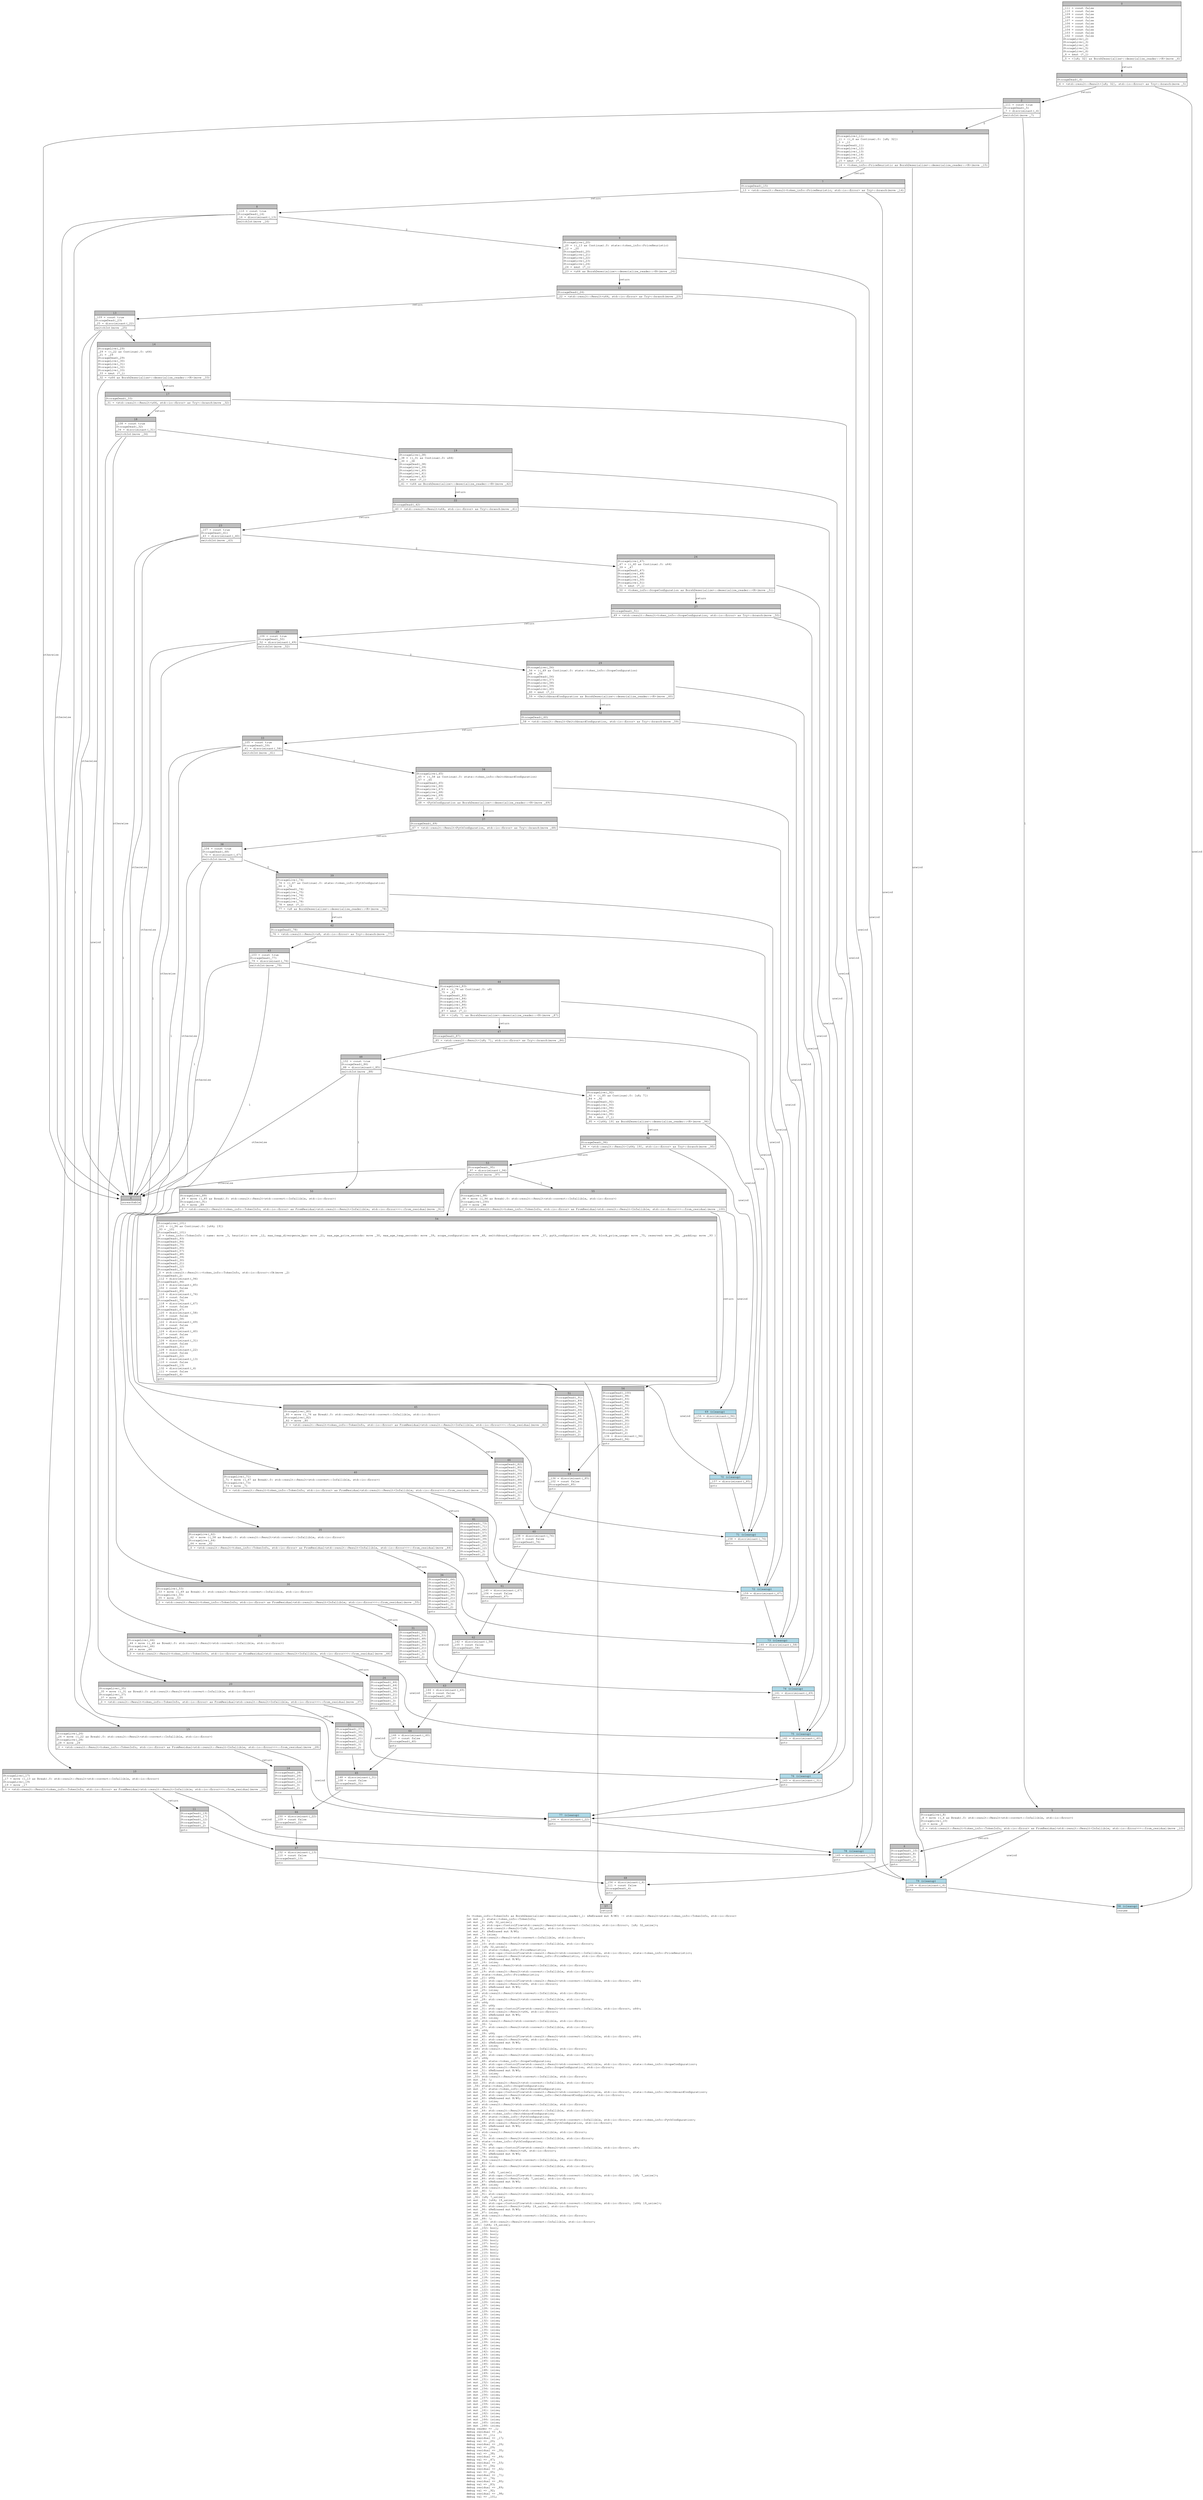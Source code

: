 digraph Mir_0_10201 {
    graph [fontname="Courier, monospace"];
    node [fontname="Courier, monospace"];
    edge [fontname="Courier, monospace"];
    label=<fn &lt;token_info::TokenInfo as BorshDeserialize&gt;::deserialize_reader(_1: &amp;ReErased mut R/#0) -&gt; std::result::Result&lt;state::token_info::TokenInfo, std::io::Error&gt;<br align="left"/>let mut _2: state::token_info::TokenInfo;<br align="left"/>let mut _3: [u8; 32_usize];<br align="left"/>let mut _4: std::ops::ControlFlow&lt;std::result::Result&lt;std::convert::Infallible, std::io::Error&gt;, [u8; 32_usize]&gt;;<br align="left"/>let mut _5: std::result::Result&lt;[u8; 32_usize], std::io::Error&gt;;<br align="left"/>let mut _6: &amp;ReErased mut R/#0;<br align="left"/>let mut _7: isize;<br align="left"/>let _8: std::result::Result&lt;std::convert::Infallible, std::io::Error&gt;;<br align="left"/>let mut _9: !;<br align="left"/>let mut _10: std::result::Result&lt;std::convert::Infallible, std::io::Error&gt;;<br align="left"/>let _11: [u8; 32_usize];<br align="left"/>let mut _12: state::token_info::PriceHeuristic;<br align="left"/>let mut _13: std::ops::ControlFlow&lt;std::result::Result&lt;std::convert::Infallible, std::io::Error&gt;, state::token_info::PriceHeuristic&gt;;<br align="left"/>let mut _14: std::result::Result&lt;state::token_info::PriceHeuristic, std::io::Error&gt;;<br align="left"/>let mut _15: &amp;ReErased mut R/#0;<br align="left"/>let mut _16: isize;<br align="left"/>let _17: std::result::Result&lt;std::convert::Infallible, std::io::Error&gt;;<br align="left"/>let mut _18: !;<br align="left"/>let mut _19: std::result::Result&lt;std::convert::Infallible, std::io::Error&gt;;<br align="left"/>let _20: state::token_info::PriceHeuristic;<br align="left"/>let mut _21: u64;<br align="left"/>let mut _22: std::ops::ControlFlow&lt;std::result::Result&lt;std::convert::Infallible, std::io::Error&gt;, u64&gt;;<br align="left"/>let mut _23: std::result::Result&lt;u64, std::io::Error&gt;;<br align="left"/>let mut _24: &amp;ReErased mut R/#0;<br align="left"/>let mut _25: isize;<br align="left"/>let _26: std::result::Result&lt;std::convert::Infallible, std::io::Error&gt;;<br align="left"/>let mut _27: !;<br align="left"/>let mut _28: std::result::Result&lt;std::convert::Infallible, std::io::Error&gt;;<br align="left"/>let _29: u64;<br align="left"/>let mut _30: u64;<br align="left"/>let mut _31: std::ops::ControlFlow&lt;std::result::Result&lt;std::convert::Infallible, std::io::Error&gt;, u64&gt;;<br align="left"/>let mut _32: std::result::Result&lt;u64, std::io::Error&gt;;<br align="left"/>let mut _33: &amp;ReErased mut R/#0;<br align="left"/>let mut _34: isize;<br align="left"/>let _35: std::result::Result&lt;std::convert::Infallible, std::io::Error&gt;;<br align="left"/>let mut _36: !;<br align="left"/>let mut _37: std::result::Result&lt;std::convert::Infallible, std::io::Error&gt;;<br align="left"/>let _38: u64;<br align="left"/>let mut _39: u64;<br align="left"/>let mut _40: std::ops::ControlFlow&lt;std::result::Result&lt;std::convert::Infallible, std::io::Error&gt;, u64&gt;;<br align="left"/>let mut _41: std::result::Result&lt;u64, std::io::Error&gt;;<br align="left"/>let mut _42: &amp;ReErased mut R/#0;<br align="left"/>let mut _43: isize;<br align="left"/>let _44: std::result::Result&lt;std::convert::Infallible, std::io::Error&gt;;<br align="left"/>let mut _45: !;<br align="left"/>let mut _46: std::result::Result&lt;std::convert::Infallible, std::io::Error&gt;;<br align="left"/>let _47: u64;<br align="left"/>let mut _48: state::token_info::ScopeConfiguration;<br align="left"/>let mut _49: std::ops::ControlFlow&lt;std::result::Result&lt;std::convert::Infallible, std::io::Error&gt;, state::token_info::ScopeConfiguration&gt;;<br align="left"/>let mut _50: std::result::Result&lt;state::token_info::ScopeConfiguration, std::io::Error&gt;;<br align="left"/>let mut _51: &amp;ReErased mut R/#0;<br align="left"/>let mut _52: isize;<br align="left"/>let _53: std::result::Result&lt;std::convert::Infallible, std::io::Error&gt;;<br align="left"/>let mut _54: !;<br align="left"/>let mut _55: std::result::Result&lt;std::convert::Infallible, std::io::Error&gt;;<br align="left"/>let _56: state::token_info::ScopeConfiguration;<br align="left"/>let mut _57: state::token_info::SwitchboardConfiguration;<br align="left"/>let mut _58: std::ops::ControlFlow&lt;std::result::Result&lt;std::convert::Infallible, std::io::Error&gt;, state::token_info::SwitchboardConfiguration&gt;;<br align="left"/>let mut _59: std::result::Result&lt;state::token_info::SwitchboardConfiguration, std::io::Error&gt;;<br align="left"/>let mut _60: &amp;ReErased mut R/#0;<br align="left"/>let mut _61: isize;<br align="left"/>let _62: std::result::Result&lt;std::convert::Infallible, std::io::Error&gt;;<br align="left"/>let mut _63: !;<br align="left"/>let mut _64: std::result::Result&lt;std::convert::Infallible, std::io::Error&gt;;<br align="left"/>let _65: state::token_info::SwitchboardConfiguration;<br align="left"/>let mut _66: state::token_info::PythConfiguration;<br align="left"/>let mut _67: std::ops::ControlFlow&lt;std::result::Result&lt;std::convert::Infallible, std::io::Error&gt;, state::token_info::PythConfiguration&gt;;<br align="left"/>let mut _68: std::result::Result&lt;state::token_info::PythConfiguration, std::io::Error&gt;;<br align="left"/>let mut _69: &amp;ReErased mut R/#0;<br align="left"/>let mut _70: isize;<br align="left"/>let _71: std::result::Result&lt;std::convert::Infallible, std::io::Error&gt;;<br align="left"/>let mut _72: !;<br align="left"/>let mut _73: std::result::Result&lt;std::convert::Infallible, std::io::Error&gt;;<br align="left"/>let _74: state::token_info::PythConfiguration;<br align="left"/>let mut _75: u8;<br align="left"/>let mut _76: std::ops::ControlFlow&lt;std::result::Result&lt;std::convert::Infallible, std::io::Error&gt;, u8&gt;;<br align="left"/>let mut _77: std::result::Result&lt;u8, std::io::Error&gt;;<br align="left"/>let mut _78: &amp;ReErased mut R/#0;<br align="left"/>let mut _79: isize;<br align="left"/>let _80: std::result::Result&lt;std::convert::Infallible, std::io::Error&gt;;<br align="left"/>let mut _81: !;<br align="left"/>let mut _82: std::result::Result&lt;std::convert::Infallible, std::io::Error&gt;;<br align="left"/>let _83: u8;<br align="left"/>let mut _84: [u8; 7_usize];<br align="left"/>let mut _85: std::ops::ControlFlow&lt;std::result::Result&lt;std::convert::Infallible, std::io::Error&gt;, [u8; 7_usize]&gt;;<br align="left"/>let mut _86: std::result::Result&lt;[u8; 7_usize], std::io::Error&gt;;<br align="left"/>let mut _87: &amp;ReErased mut R/#0;<br align="left"/>let mut _88: isize;<br align="left"/>let _89: std::result::Result&lt;std::convert::Infallible, std::io::Error&gt;;<br align="left"/>let mut _90: !;<br align="left"/>let mut _91: std::result::Result&lt;std::convert::Infallible, std::io::Error&gt;;<br align="left"/>let _92: [u8; 7_usize];<br align="left"/>let mut _93: [u64; 19_usize];<br align="left"/>let mut _94: std::ops::ControlFlow&lt;std::result::Result&lt;std::convert::Infallible, std::io::Error&gt;, [u64; 19_usize]&gt;;<br align="left"/>let mut _95: std::result::Result&lt;[u64; 19_usize], std::io::Error&gt;;<br align="left"/>let mut _96: &amp;ReErased mut R/#0;<br align="left"/>let mut _97: isize;<br align="left"/>let _98: std::result::Result&lt;std::convert::Infallible, std::io::Error&gt;;<br align="left"/>let mut _99: !;<br align="left"/>let mut _100: std::result::Result&lt;std::convert::Infallible, std::io::Error&gt;;<br align="left"/>let _101: [u64; 19_usize];<br align="left"/>let mut _102: bool;<br align="left"/>let mut _103: bool;<br align="left"/>let mut _104: bool;<br align="left"/>let mut _105: bool;<br align="left"/>let mut _106: bool;<br align="left"/>let mut _107: bool;<br align="left"/>let mut _108: bool;<br align="left"/>let mut _109: bool;<br align="left"/>let mut _110: bool;<br align="left"/>let mut _111: bool;<br align="left"/>let mut _112: isize;<br align="left"/>let mut _113: isize;<br align="left"/>let mut _114: isize;<br align="left"/>let mut _115: isize;<br align="left"/>let mut _116: isize;<br align="left"/>let mut _117: isize;<br align="left"/>let mut _118: isize;<br align="left"/>let mut _119: isize;<br align="left"/>let mut _120: isize;<br align="left"/>let mut _121: isize;<br align="left"/>let mut _122: isize;<br align="left"/>let mut _123: isize;<br align="left"/>let mut _124: isize;<br align="left"/>let mut _125: isize;<br align="left"/>let mut _126: isize;<br align="left"/>let mut _127: isize;<br align="left"/>let mut _128: isize;<br align="left"/>let mut _129: isize;<br align="left"/>let mut _130: isize;<br align="left"/>let mut _131: isize;<br align="left"/>let mut _132: isize;<br align="left"/>let mut _133: isize;<br align="left"/>let mut _134: isize;<br align="left"/>let mut _135: isize;<br align="left"/>let mut _136: isize;<br align="left"/>let mut _137: isize;<br align="left"/>let mut _138: isize;<br align="left"/>let mut _139: isize;<br align="left"/>let mut _140: isize;<br align="left"/>let mut _141: isize;<br align="left"/>let mut _142: isize;<br align="left"/>let mut _143: isize;<br align="left"/>let mut _144: isize;<br align="left"/>let mut _145: isize;<br align="left"/>let mut _146: isize;<br align="left"/>let mut _147: isize;<br align="left"/>let mut _148: isize;<br align="left"/>let mut _149: isize;<br align="left"/>let mut _150: isize;<br align="left"/>let mut _151: isize;<br align="left"/>let mut _152: isize;<br align="left"/>let mut _153: isize;<br align="left"/>let mut _154: isize;<br align="left"/>let mut _155: isize;<br align="left"/>let mut _156: isize;<br align="left"/>let mut _157: isize;<br align="left"/>let mut _158: isize;<br align="left"/>let mut _159: isize;<br align="left"/>let mut _160: isize;<br align="left"/>let mut _161: isize;<br align="left"/>let mut _162: isize;<br align="left"/>let mut _163: isize;<br align="left"/>let mut _164: isize;<br align="left"/>let mut _165: isize;<br align="left"/>let mut _166: isize;<br align="left"/>debug reader =&gt; _1;<br align="left"/>debug residual =&gt; _8;<br align="left"/>debug val =&gt; _11;<br align="left"/>debug residual =&gt; _17;<br align="left"/>debug val =&gt; _20;<br align="left"/>debug residual =&gt; _26;<br align="left"/>debug val =&gt; _29;<br align="left"/>debug residual =&gt; _35;<br align="left"/>debug val =&gt; _38;<br align="left"/>debug residual =&gt; _44;<br align="left"/>debug val =&gt; _47;<br align="left"/>debug residual =&gt; _53;<br align="left"/>debug val =&gt; _56;<br align="left"/>debug residual =&gt; _62;<br align="left"/>debug val =&gt; _65;<br align="left"/>debug residual =&gt; _71;<br align="left"/>debug val =&gt; _74;<br align="left"/>debug residual =&gt; _80;<br align="left"/>debug val =&gt; _83;<br align="left"/>debug residual =&gt; _89;<br align="left"/>debug val =&gt; _92;<br align="left"/>debug residual =&gt; _98;<br align="left"/>debug val =&gt; _101;<br align="left"/>>;
    bb0__0_10201 [shape="none", label=<<table border="0" cellborder="1" cellspacing="0"><tr><td bgcolor="gray" align="center" colspan="1">0</td></tr><tr><td align="left" balign="left">_111 = const false<br/>_110 = const false<br/>_109 = const false<br/>_108 = const false<br/>_107 = const false<br/>_106 = const false<br/>_105 = const false<br/>_104 = const false<br/>_103 = const false<br/>_102 = const false<br/>StorageLive(_2)<br/>StorageLive(_3)<br/>StorageLive(_4)<br/>StorageLive(_5)<br/>StorageLive(_6)<br/>_6 = &amp;mut (*_1)<br/></td></tr><tr><td align="left">_5 = &lt;[u8; 32] as BorshDeserialize&gt;::deserialize_reader::&lt;R&gt;(move _6)</td></tr></table>>];
    bb1__0_10201 [shape="none", label=<<table border="0" cellborder="1" cellspacing="0"><tr><td bgcolor="gray" align="center" colspan="1">1</td></tr><tr><td align="left" balign="left">StorageDead(_6)<br/></td></tr><tr><td align="left">_4 = &lt;std::result::Result&lt;[u8; 32], std::io::Error&gt; as Try&gt;::branch(move _5)</td></tr></table>>];
    bb2__0_10201 [shape="none", label=<<table border="0" cellborder="1" cellspacing="0"><tr><td bgcolor="gray" align="center" colspan="1">2</td></tr><tr><td align="left" balign="left">_111 = const true<br/>StorageDead(_5)<br/>_7 = discriminant(_4)<br/></td></tr><tr><td align="left">switchInt(move _7)</td></tr></table>>];
    bb3__0_10201 [shape="none", label=<<table border="0" cellborder="1" cellspacing="0"><tr><td bgcolor="gray" align="center" colspan="1">3</td></tr><tr><td align="left" balign="left">StorageLive(_11)<br/>_11 = ((_4 as Continue).0: [u8; 32])<br/>_3 = _11<br/>StorageDead(_11)<br/>StorageLive(_12)<br/>StorageLive(_13)<br/>StorageLive(_14)<br/>StorageLive(_15)<br/>_15 = &amp;mut (*_1)<br/></td></tr><tr><td align="left">_14 = &lt;token_info::PriceHeuristic as BorshDeserialize&gt;::deserialize_reader::&lt;R&gt;(move _15)</td></tr></table>>];
    bb4__0_10201 [shape="none", label=<<table border="0" cellborder="1" cellspacing="0"><tr><td bgcolor="gray" align="center" colspan="1">4</td></tr><tr><td align="left">unreachable</td></tr></table>>];
    bb5__0_10201 [shape="none", label=<<table border="0" cellborder="1" cellspacing="0"><tr><td bgcolor="gray" align="center" colspan="1">5</td></tr><tr><td align="left" balign="left">StorageLive(_8)<br/>_8 = move ((_4 as Break).0: std::result::Result&lt;std::convert::Infallible, std::io::Error&gt;)<br/>StorageLive(_10)<br/>_10 = move _8<br/></td></tr><tr><td align="left">_0 = &lt;std::result::Result&lt;token_info::TokenInfo, std::io::Error&gt; as FromResidual&lt;std::result::Result&lt;Infallible, std::io::Error&gt;&gt;&gt;::from_residual(move _10)</td></tr></table>>];
    bb6__0_10201 [shape="none", label=<<table border="0" cellborder="1" cellspacing="0"><tr><td bgcolor="gray" align="center" colspan="1">6</td></tr><tr><td align="left" balign="left">StorageDead(_10)<br/>StorageDead(_8)<br/>StorageDead(_3)<br/>StorageDead(_2)<br/></td></tr><tr><td align="left">goto</td></tr></table>>];
    bb7__0_10201 [shape="none", label=<<table border="0" cellborder="1" cellspacing="0"><tr><td bgcolor="gray" align="center" colspan="1">7</td></tr><tr><td align="left" balign="left">StorageDead(_15)<br/></td></tr><tr><td align="left">_13 = &lt;std::result::Result&lt;token_info::PriceHeuristic, std::io::Error&gt; as Try&gt;::branch(move _14)</td></tr></table>>];
    bb8__0_10201 [shape="none", label=<<table border="0" cellborder="1" cellspacing="0"><tr><td bgcolor="gray" align="center" colspan="1">8</td></tr><tr><td align="left" balign="left">_110 = const true<br/>StorageDead(_14)<br/>_16 = discriminant(_13)<br/></td></tr><tr><td align="left">switchInt(move _16)</td></tr></table>>];
    bb9__0_10201 [shape="none", label=<<table border="0" cellborder="1" cellspacing="0"><tr><td bgcolor="gray" align="center" colspan="1">9</td></tr><tr><td align="left" balign="left">StorageLive(_20)<br/>_20 = ((_13 as Continue).0: state::token_info::PriceHeuristic)<br/>_12 = _20<br/>StorageDead(_20)<br/>StorageLive(_21)<br/>StorageLive(_22)<br/>StorageLive(_23)<br/>StorageLive(_24)<br/>_24 = &amp;mut (*_1)<br/></td></tr><tr><td align="left">_23 = &lt;u64 as BorshDeserialize&gt;::deserialize_reader::&lt;R&gt;(move _24)</td></tr></table>>];
    bb10__0_10201 [shape="none", label=<<table border="0" cellborder="1" cellspacing="0"><tr><td bgcolor="gray" align="center" colspan="1">10</td></tr><tr><td align="left" balign="left">StorageLive(_17)<br/>_17 = move ((_13 as Break).0: std::result::Result&lt;std::convert::Infallible, std::io::Error&gt;)<br/>StorageLive(_19)<br/>_19 = move _17<br/></td></tr><tr><td align="left">_0 = &lt;std::result::Result&lt;token_info::TokenInfo, std::io::Error&gt; as FromResidual&lt;std::result::Result&lt;Infallible, std::io::Error&gt;&gt;&gt;::from_residual(move _19)</td></tr></table>>];
    bb11__0_10201 [shape="none", label=<<table border="0" cellborder="1" cellspacing="0"><tr><td bgcolor="gray" align="center" colspan="1">11</td></tr><tr><td align="left" balign="left">StorageDead(_19)<br/>StorageDead(_17)<br/>StorageDead(_12)<br/>StorageDead(_3)<br/>StorageDead(_2)<br/></td></tr><tr><td align="left">goto</td></tr></table>>];
    bb12__0_10201 [shape="none", label=<<table border="0" cellborder="1" cellspacing="0"><tr><td bgcolor="gray" align="center" colspan="1">12</td></tr><tr><td align="left" balign="left">StorageDead(_24)<br/></td></tr><tr><td align="left">_22 = &lt;std::result::Result&lt;u64, std::io::Error&gt; as Try&gt;::branch(move _23)</td></tr></table>>];
    bb13__0_10201 [shape="none", label=<<table border="0" cellborder="1" cellspacing="0"><tr><td bgcolor="gray" align="center" colspan="1">13</td></tr><tr><td align="left" balign="left">_109 = const true<br/>StorageDead(_23)<br/>_25 = discriminant(_22)<br/></td></tr><tr><td align="left">switchInt(move _25)</td></tr></table>>];
    bb14__0_10201 [shape="none", label=<<table border="0" cellborder="1" cellspacing="0"><tr><td bgcolor="gray" align="center" colspan="1">14</td></tr><tr><td align="left" balign="left">StorageLive(_29)<br/>_29 = ((_22 as Continue).0: u64)<br/>_21 = _29<br/>StorageDead(_29)<br/>StorageLive(_30)<br/>StorageLive(_31)<br/>StorageLive(_32)<br/>StorageLive(_33)<br/>_33 = &amp;mut (*_1)<br/></td></tr><tr><td align="left">_32 = &lt;u64 as BorshDeserialize&gt;::deserialize_reader::&lt;R&gt;(move _33)</td></tr></table>>];
    bb15__0_10201 [shape="none", label=<<table border="0" cellborder="1" cellspacing="0"><tr><td bgcolor="gray" align="center" colspan="1">15</td></tr><tr><td align="left" balign="left">StorageLive(_26)<br/>_26 = move ((_22 as Break).0: std::result::Result&lt;std::convert::Infallible, std::io::Error&gt;)<br/>StorageLive(_28)<br/>_28 = move _26<br/></td></tr><tr><td align="left">_0 = &lt;std::result::Result&lt;token_info::TokenInfo, std::io::Error&gt; as FromResidual&lt;std::result::Result&lt;Infallible, std::io::Error&gt;&gt;&gt;::from_residual(move _28)</td></tr></table>>];
    bb16__0_10201 [shape="none", label=<<table border="0" cellborder="1" cellspacing="0"><tr><td bgcolor="gray" align="center" colspan="1">16</td></tr><tr><td align="left" balign="left">StorageDead(_28)<br/>StorageDead(_26)<br/>StorageDead(_21)<br/>StorageDead(_12)<br/>StorageDead(_3)<br/>StorageDead(_2)<br/></td></tr><tr><td align="left">goto</td></tr></table>>];
    bb17__0_10201 [shape="none", label=<<table border="0" cellborder="1" cellspacing="0"><tr><td bgcolor="gray" align="center" colspan="1">17</td></tr><tr><td align="left" balign="left">StorageDead(_33)<br/></td></tr><tr><td align="left">_31 = &lt;std::result::Result&lt;u64, std::io::Error&gt; as Try&gt;::branch(move _32)</td></tr></table>>];
    bb18__0_10201 [shape="none", label=<<table border="0" cellborder="1" cellspacing="0"><tr><td bgcolor="gray" align="center" colspan="1">18</td></tr><tr><td align="left" balign="left">_108 = const true<br/>StorageDead(_32)<br/>_34 = discriminant(_31)<br/></td></tr><tr><td align="left">switchInt(move _34)</td></tr></table>>];
    bb19__0_10201 [shape="none", label=<<table border="0" cellborder="1" cellspacing="0"><tr><td bgcolor="gray" align="center" colspan="1">19</td></tr><tr><td align="left" balign="left">StorageLive(_38)<br/>_38 = ((_31 as Continue).0: u64)<br/>_30 = _38<br/>StorageDead(_38)<br/>StorageLive(_39)<br/>StorageLive(_40)<br/>StorageLive(_41)<br/>StorageLive(_42)<br/>_42 = &amp;mut (*_1)<br/></td></tr><tr><td align="left">_41 = &lt;u64 as BorshDeserialize&gt;::deserialize_reader::&lt;R&gt;(move _42)</td></tr></table>>];
    bb20__0_10201 [shape="none", label=<<table border="0" cellborder="1" cellspacing="0"><tr><td bgcolor="gray" align="center" colspan="1">20</td></tr><tr><td align="left" balign="left">StorageLive(_35)<br/>_35 = move ((_31 as Break).0: std::result::Result&lt;std::convert::Infallible, std::io::Error&gt;)<br/>StorageLive(_37)<br/>_37 = move _35<br/></td></tr><tr><td align="left">_0 = &lt;std::result::Result&lt;token_info::TokenInfo, std::io::Error&gt; as FromResidual&lt;std::result::Result&lt;Infallible, std::io::Error&gt;&gt;&gt;::from_residual(move _37)</td></tr></table>>];
    bb21__0_10201 [shape="none", label=<<table border="0" cellborder="1" cellspacing="0"><tr><td bgcolor="gray" align="center" colspan="1">21</td></tr><tr><td align="left" balign="left">StorageDead(_37)<br/>StorageDead(_35)<br/>StorageDead(_30)<br/>StorageDead(_21)<br/>StorageDead(_12)<br/>StorageDead(_3)<br/>StorageDead(_2)<br/></td></tr><tr><td align="left">goto</td></tr></table>>];
    bb22__0_10201 [shape="none", label=<<table border="0" cellborder="1" cellspacing="0"><tr><td bgcolor="gray" align="center" colspan="1">22</td></tr><tr><td align="left" balign="left">StorageDead(_42)<br/></td></tr><tr><td align="left">_40 = &lt;std::result::Result&lt;u64, std::io::Error&gt; as Try&gt;::branch(move _41)</td></tr></table>>];
    bb23__0_10201 [shape="none", label=<<table border="0" cellborder="1" cellspacing="0"><tr><td bgcolor="gray" align="center" colspan="1">23</td></tr><tr><td align="left" balign="left">_107 = const true<br/>StorageDead(_41)<br/>_43 = discriminant(_40)<br/></td></tr><tr><td align="left">switchInt(move _43)</td></tr></table>>];
    bb24__0_10201 [shape="none", label=<<table border="0" cellborder="1" cellspacing="0"><tr><td bgcolor="gray" align="center" colspan="1">24</td></tr><tr><td align="left" balign="left">StorageLive(_47)<br/>_47 = ((_40 as Continue).0: u64)<br/>_39 = _47<br/>StorageDead(_47)<br/>StorageLive(_48)<br/>StorageLive(_49)<br/>StorageLive(_50)<br/>StorageLive(_51)<br/>_51 = &amp;mut (*_1)<br/></td></tr><tr><td align="left">_50 = &lt;token_info::ScopeConfiguration as BorshDeserialize&gt;::deserialize_reader::&lt;R&gt;(move _51)</td></tr></table>>];
    bb25__0_10201 [shape="none", label=<<table border="0" cellborder="1" cellspacing="0"><tr><td bgcolor="gray" align="center" colspan="1">25</td></tr><tr><td align="left" balign="left">StorageLive(_44)<br/>_44 = move ((_40 as Break).0: std::result::Result&lt;std::convert::Infallible, std::io::Error&gt;)<br/>StorageLive(_46)<br/>_46 = move _44<br/></td></tr><tr><td align="left">_0 = &lt;std::result::Result&lt;token_info::TokenInfo, std::io::Error&gt; as FromResidual&lt;std::result::Result&lt;Infallible, std::io::Error&gt;&gt;&gt;::from_residual(move _46)</td></tr></table>>];
    bb26__0_10201 [shape="none", label=<<table border="0" cellborder="1" cellspacing="0"><tr><td bgcolor="gray" align="center" colspan="1">26</td></tr><tr><td align="left" balign="left">StorageDead(_46)<br/>StorageDead(_44)<br/>StorageDead(_39)<br/>StorageDead(_30)<br/>StorageDead(_21)<br/>StorageDead(_12)<br/>StorageDead(_3)<br/>StorageDead(_2)<br/></td></tr><tr><td align="left">goto</td></tr></table>>];
    bb27__0_10201 [shape="none", label=<<table border="0" cellborder="1" cellspacing="0"><tr><td bgcolor="gray" align="center" colspan="1">27</td></tr><tr><td align="left" balign="left">StorageDead(_51)<br/></td></tr><tr><td align="left">_49 = &lt;std::result::Result&lt;token_info::ScopeConfiguration, std::io::Error&gt; as Try&gt;::branch(move _50)</td></tr></table>>];
    bb28__0_10201 [shape="none", label=<<table border="0" cellborder="1" cellspacing="0"><tr><td bgcolor="gray" align="center" colspan="1">28</td></tr><tr><td align="left" balign="left">_106 = const true<br/>StorageDead(_50)<br/>_52 = discriminant(_49)<br/></td></tr><tr><td align="left">switchInt(move _52)</td></tr></table>>];
    bb29__0_10201 [shape="none", label=<<table border="0" cellborder="1" cellspacing="0"><tr><td bgcolor="gray" align="center" colspan="1">29</td></tr><tr><td align="left" balign="left">StorageLive(_56)<br/>_56 = ((_49 as Continue).0: state::token_info::ScopeConfiguration)<br/>_48 = _56<br/>StorageDead(_56)<br/>StorageLive(_57)<br/>StorageLive(_58)<br/>StorageLive(_59)<br/>StorageLive(_60)<br/>_60 = &amp;mut (*_1)<br/></td></tr><tr><td align="left">_59 = &lt;SwitchboardConfiguration as BorshDeserialize&gt;::deserialize_reader::&lt;R&gt;(move _60)</td></tr></table>>];
    bb30__0_10201 [shape="none", label=<<table border="0" cellborder="1" cellspacing="0"><tr><td bgcolor="gray" align="center" colspan="1">30</td></tr><tr><td align="left" balign="left">StorageLive(_53)<br/>_53 = move ((_49 as Break).0: std::result::Result&lt;std::convert::Infallible, std::io::Error&gt;)<br/>StorageLive(_55)<br/>_55 = move _53<br/></td></tr><tr><td align="left">_0 = &lt;std::result::Result&lt;token_info::TokenInfo, std::io::Error&gt; as FromResidual&lt;std::result::Result&lt;Infallible, std::io::Error&gt;&gt;&gt;::from_residual(move _55)</td></tr></table>>];
    bb31__0_10201 [shape="none", label=<<table border="0" cellborder="1" cellspacing="0"><tr><td bgcolor="gray" align="center" colspan="1">31</td></tr><tr><td align="left" balign="left">StorageDead(_55)<br/>StorageDead(_53)<br/>StorageDead(_48)<br/>StorageDead(_39)<br/>StorageDead(_30)<br/>StorageDead(_21)<br/>StorageDead(_12)<br/>StorageDead(_3)<br/>StorageDead(_2)<br/></td></tr><tr><td align="left">goto</td></tr></table>>];
    bb32__0_10201 [shape="none", label=<<table border="0" cellborder="1" cellspacing="0"><tr><td bgcolor="gray" align="center" colspan="1">32</td></tr><tr><td align="left" balign="left">StorageDead(_60)<br/></td></tr><tr><td align="left">_58 = &lt;std::result::Result&lt;SwitchboardConfiguration, std::io::Error&gt; as Try&gt;::branch(move _59)</td></tr></table>>];
    bb33__0_10201 [shape="none", label=<<table border="0" cellborder="1" cellspacing="0"><tr><td bgcolor="gray" align="center" colspan="1">33</td></tr><tr><td align="left" balign="left">_105 = const true<br/>StorageDead(_59)<br/>_61 = discriminant(_58)<br/></td></tr><tr><td align="left">switchInt(move _61)</td></tr></table>>];
    bb34__0_10201 [shape="none", label=<<table border="0" cellborder="1" cellspacing="0"><tr><td bgcolor="gray" align="center" colspan="1">34</td></tr><tr><td align="left" balign="left">StorageLive(_65)<br/>_65 = ((_58 as Continue).0: state::token_info::SwitchboardConfiguration)<br/>_57 = _65<br/>StorageDead(_65)<br/>StorageLive(_66)<br/>StorageLive(_67)<br/>StorageLive(_68)<br/>StorageLive(_69)<br/>_69 = &amp;mut (*_1)<br/></td></tr><tr><td align="left">_68 = &lt;PythConfiguration as BorshDeserialize&gt;::deserialize_reader::&lt;R&gt;(move _69)</td></tr></table>>];
    bb35__0_10201 [shape="none", label=<<table border="0" cellborder="1" cellspacing="0"><tr><td bgcolor="gray" align="center" colspan="1">35</td></tr><tr><td align="left" balign="left">StorageLive(_62)<br/>_62 = move ((_58 as Break).0: std::result::Result&lt;std::convert::Infallible, std::io::Error&gt;)<br/>StorageLive(_64)<br/>_64 = move _62<br/></td></tr><tr><td align="left">_0 = &lt;std::result::Result&lt;token_info::TokenInfo, std::io::Error&gt; as FromResidual&lt;std::result::Result&lt;Infallible, std::io::Error&gt;&gt;&gt;::from_residual(move _64)</td></tr></table>>];
    bb36__0_10201 [shape="none", label=<<table border="0" cellborder="1" cellspacing="0"><tr><td bgcolor="gray" align="center" colspan="1">36</td></tr><tr><td align="left" balign="left">StorageDead(_64)<br/>StorageDead(_62)<br/>StorageDead(_57)<br/>StorageDead(_48)<br/>StorageDead(_39)<br/>StorageDead(_30)<br/>StorageDead(_21)<br/>StorageDead(_12)<br/>StorageDead(_3)<br/>StorageDead(_2)<br/></td></tr><tr><td align="left">goto</td></tr></table>>];
    bb37__0_10201 [shape="none", label=<<table border="0" cellborder="1" cellspacing="0"><tr><td bgcolor="gray" align="center" colspan="1">37</td></tr><tr><td align="left" balign="left">StorageDead(_69)<br/></td></tr><tr><td align="left">_67 = &lt;std::result::Result&lt;PythConfiguration, std::io::Error&gt; as Try&gt;::branch(move _68)</td></tr></table>>];
    bb38__0_10201 [shape="none", label=<<table border="0" cellborder="1" cellspacing="0"><tr><td bgcolor="gray" align="center" colspan="1">38</td></tr><tr><td align="left" balign="left">_104 = const true<br/>StorageDead(_68)<br/>_70 = discriminant(_67)<br/></td></tr><tr><td align="left">switchInt(move _70)</td></tr></table>>];
    bb39__0_10201 [shape="none", label=<<table border="0" cellborder="1" cellspacing="0"><tr><td bgcolor="gray" align="center" colspan="1">39</td></tr><tr><td align="left" balign="left">StorageLive(_74)<br/>_74 = ((_67 as Continue).0: state::token_info::PythConfiguration)<br/>_66 = _74<br/>StorageDead(_74)<br/>StorageLive(_75)<br/>StorageLive(_76)<br/>StorageLive(_77)<br/>StorageLive(_78)<br/>_78 = &amp;mut (*_1)<br/></td></tr><tr><td align="left">_77 = &lt;u8 as BorshDeserialize&gt;::deserialize_reader::&lt;R&gt;(move _78)</td></tr></table>>];
    bb40__0_10201 [shape="none", label=<<table border="0" cellborder="1" cellspacing="0"><tr><td bgcolor="gray" align="center" colspan="1">40</td></tr><tr><td align="left" balign="left">StorageLive(_71)<br/>_71 = move ((_67 as Break).0: std::result::Result&lt;std::convert::Infallible, std::io::Error&gt;)<br/>StorageLive(_73)<br/>_73 = move _71<br/></td></tr><tr><td align="left">_0 = &lt;std::result::Result&lt;token_info::TokenInfo, std::io::Error&gt; as FromResidual&lt;std::result::Result&lt;Infallible, std::io::Error&gt;&gt;&gt;::from_residual(move _73)</td></tr></table>>];
    bb41__0_10201 [shape="none", label=<<table border="0" cellborder="1" cellspacing="0"><tr><td bgcolor="gray" align="center" colspan="1">41</td></tr><tr><td align="left" balign="left">StorageDead(_73)<br/>StorageDead(_71)<br/>StorageDead(_66)<br/>StorageDead(_57)<br/>StorageDead(_48)<br/>StorageDead(_39)<br/>StorageDead(_30)<br/>StorageDead(_21)<br/>StorageDead(_12)<br/>StorageDead(_3)<br/>StorageDead(_2)<br/></td></tr><tr><td align="left">goto</td></tr></table>>];
    bb42__0_10201 [shape="none", label=<<table border="0" cellborder="1" cellspacing="0"><tr><td bgcolor="gray" align="center" colspan="1">42</td></tr><tr><td align="left" balign="left">StorageDead(_78)<br/></td></tr><tr><td align="left">_76 = &lt;std::result::Result&lt;u8, std::io::Error&gt; as Try&gt;::branch(move _77)</td></tr></table>>];
    bb43__0_10201 [shape="none", label=<<table border="0" cellborder="1" cellspacing="0"><tr><td bgcolor="gray" align="center" colspan="1">43</td></tr><tr><td align="left" balign="left">_103 = const true<br/>StorageDead(_77)<br/>_79 = discriminant(_76)<br/></td></tr><tr><td align="left">switchInt(move _79)</td></tr></table>>];
    bb44__0_10201 [shape="none", label=<<table border="0" cellborder="1" cellspacing="0"><tr><td bgcolor="gray" align="center" colspan="1">44</td></tr><tr><td align="left" balign="left">StorageLive(_83)<br/>_83 = ((_76 as Continue).0: u8)<br/>_75 = _83<br/>StorageDead(_83)<br/>StorageLive(_84)<br/>StorageLive(_85)<br/>StorageLive(_86)<br/>StorageLive(_87)<br/>_87 = &amp;mut (*_1)<br/></td></tr><tr><td align="left">_86 = &lt;[u8; 7] as BorshDeserialize&gt;::deserialize_reader::&lt;R&gt;(move _87)</td></tr></table>>];
    bb45__0_10201 [shape="none", label=<<table border="0" cellborder="1" cellspacing="0"><tr><td bgcolor="gray" align="center" colspan="1">45</td></tr><tr><td align="left" balign="left">StorageLive(_80)<br/>_80 = move ((_76 as Break).0: std::result::Result&lt;std::convert::Infallible, std::io::Error&gt;)<br/>StorageLive(_82)<br/>_82 = move _80<br/></td></tr><tr><td align="left">_0 = &lt;std::result::Result&lt;token_info::TokenInfo, std::io::Error&gt; as FromResidual&lt;std::result::Result&lt;Infallible, std::io::Error&gt;&gt;&gt;::from_residual(move _82)</td></tr></table>>];
    bb46__0_10201 [shape="none", label=<<table border="0" cellborder="1" cellspacing="0"><tr><td bgcolor="gray" align="center" colspan="1">46</td></tr><tr><td align="left" balign="left">StorageDead(_82)<br/>StorageDead(_80)<br/>StorageDead(_75)<br/>StorageDead(_66)<br/>StorageDead(_57)<br/>StorageDead(_48)<br/>StorageDead(_39)<br/>StorageDead(_30)<br/>StorageDead(_21)<br/>StorageDead(_12)<br/>StorageDead(_3)<br/>StorageDead(_2)<br/></td></tr><tr><td align="left">goto</td></tr></table>>];
    bb47__0_10201 [shape="none", label=<<table border="0" cellborder="1" cellspacing="0"><tr><td bgcolor="gray" align="center" colspan="1">47</td></tr><tr><td align="left" balign="left">StorageDead(_87)<br/></td></tr><tr><td align="left">_85 = &lt;std::result::Result&lt;[u8; 7], std::io::Error&gt; as Try&gt;::branch(move _86)</td></tr></table>>];
    bb48__0_10201 [shape="none", label=<<table border="0" cellborder="1" cellspacing="0"><tr><td bgcolor="gray" align="center" colspan="1">48</td></tr><tr><td align="left" balign="left">_102 = const true<br/>StorageDead(_86)<br/>_88 = discriminant(_85)<br/></td></tr><tr><td align="left">switchInt(move _88)</td></tr></table>>];
    bb49__0_10201 [shape="none", label=<<table border="0" cellborder="1" cellspacing="0"><tr><td bgcolor="gray" align="center" colspan="1">49</td></tr><tr><td align="left" balign="left">StorageLive(_92)<br/>_92 = ((_85 as Continue).0: [u8; 7])<br/>_84 = _92<br/>StorageDead(_92)<br/>StorageLive(_93)<br/>StorageLive(_94)<br/>StorageLive(_95)<br/>StorageLive(_96)<br/>_96 = &amp;mut (*_1)<br/></td></tr><tr><td align="left">_95 = &lt;[u64; 19] as BorshDeserialize&gt;::deserialize_reader::&lt;R&gt;(move _96)</td></tr></table>>];
    bb50__0_10201 [shape="none", label=<<table border="0" cellborder="1" cellspacing="0"><tr><td bgcolor="gray" align="center" colspan="1">50</td></tr><tr><td align="left" balign="left">StorageLive(_89)<br/>_89 = move ((_85 as Break).0: std::result::Result&lt;std::convert::Infallible, std::io::Error&gt;)<br/>StorageLive(_91)<br/>_91 = move _89<br/></td></tr><tr><td align="left">_0 = &lt;std::result::Result&lt;token_info::TokenInfo, std::io::Error&gt; as FromResidual&lt;std::result::Result&lt;Infallible, std::io::Error&gt;&gt;&gt;::from_residual(move _91)</td></tr></table>>];
    bb51__0_10201 [shape="none", label=<<table border="0" cellborder="1" cellspacing="0"><tr><td bgcolor="gray" align="center" colspan="1">51</td></tr><tr><td align="left" balign="left">StorageDead(_91)<br/>StorageDead(_89)<br/>StorageDead(_84)<br/>StorageDead(_75)<br/>StorageDead(_66)<br/>StorageDead(_57)<br/>StorageDead(_48)<br/>StorageDead(_39)<br/>StorageDead(_30)<br/>StorageDead(_21)<br/>StorageDead(_12)<br/>StorageDead(_3)<br/>StorageDead(_2)<br/></td></tr><tr><td align="left">goto</td></tr></table>>];
    bb52__0_10201 [shape="none", label=<<table border="0" cellborder="1" cellspacing="0"><tr><td bgcolor="gray" align="center" colspan="1">52</td></tr><tr><td align="left" balign="left">StorageDead(_96)<br/></td></tr><tr><td align="left">_94 = &lt;std::result::Result&lt;[u64; 19], std::io::Error&gt; as Try&gt;::branch(move _95)</td></tr></table>>];
    bb53__0_10201 [shape="none", label=<<table border="0" cellborder="1" cellspacing="0"><tr><td bgcolor="gray" align="center" colspan="1">53</td></tr><tr><td align="left" balign="left">StorageDead(_95)<br/>_97 = discriminant(_94)<br/></td></tr><tr><td align="left">switchInt(move _97)</td></tr></table>>];
    bb54__0_10201 [shape="none", label=<<table border="0" cellborder="1" cellspacing="0"><tr><td bgcolor="gray" align="center" colspan="1">54</td></tr><tr><td align="left" balign="left">StorageLive(_101)<br/>_101 = ((_94 as Continue).0: [u64; 19])<br/>_93 = _101<br/>StorageDead(_101)<br/>_2 = token_info::TokenInfo { name: move _3, heuristic: move _12, max_twap_divergence_bps: move _21, max_age_price_seconds: move _30, max_age_twap_seconds: move _39, scope_configuration: move _48, switchboard_configuration: move _57, pyth_configuration: move _66, block_price_usage: move _75, reserved: move _84, _padding: move _93 }<br/>StorageDead(_93)<br/>StorageDead(_84)<br/>StorageDead(_75)<br/>StorageDead(_66)<br/>StorageDead(_57)<br/>StorageDead(_48)<br/>StorageDead(_39)<br/>StorageDead(_30)<br/>StorageDead(_21)<br/>StorageDead(_12)<br/>StorageDead(_3)<br/>_0 = std::result::Result::&lt;token_info::TokenInfo, std::io::Error&gt;::Ok(move _2)<br/>StorageDead(_2)<br/>_112 = discriminant(_94)<br/>StorageDead(_94)<br/>_114 = discriminant(_85)<br/>_102 = const false<br/>StorageDead(_85)<br/>_116 = discriminant(_76)<br/>_103 = const false<br/>StorageDead(_76)<br/>_118 = discriminant(_67)<br/>_104 = const false<br/>StorageDead(_67)<br/>_120 = discriminant(_58)<br/>_105 = const false<br/>StorageDead(_58)<br/>_122 = discriminant(_49)<br/>_106 = const false<br/>StorageDead(_49)<br/>_124 = discriminant(_40)<br/>_107 = const false<br/>StorageDead(_40)<br/>_126 = discriminant(_31)<br/>_108 = const false<br/>StorageDead(_31)<br/>_128 = discriminant(_22)<br/>_109 = const false<br/>StorageDead(_22)<br/>_130 = discriminant(_13)<br/>_110 = const false<br/>StorageDead(_13)<br/>_132 = discriminant(_4)<br/>_111 = const false<br/>StorageDead(_4)<br/></td></tr><tr><td align="left">goto</td></tr></table>>];
    bb55__0_10201 [shape="none", label=<<table border="0" cellborder="1" cellspacing="0"><tr><td bgcolor="gray" align="center" colspan="1">55</td></tr><tr><td align="left" balign="left">StorageLive(_98)<br/>_98 = move ((_94 as Break).0: std::result::Result&lt;std::convert::Infallible, std::io::Error&gt;)<br/>StorageLive(_100)<br/>_100 = move _98<br/></td></tr><tr><td align="left">_0 = &lt;std::result::Result&lt;token_info::TokenInfo, std::io::Error&gt; as FromResidual&lt;std::result::Result&lt;Infallible, std::io::Error&gt;&gt;&gt;::from_residual(move _100)</td></tr></table>>];
    bb56__0_10201 [shape="none", label=<<table border="0" cellborder="1" cellspacing="0"><tr><td bgcolor="gray" align="center" colspan="1">56</td></tr><tr><td align="left" balign="left">StorageDead(_100)<br/>StorageDead(_98)<br/>StorageDead(_93)<br/>StorageDead(_84)<br/>StorageDead(_75)<br/>StorageDead(_66)<br/>StorageDead(_57)<br/>StorageDead(_48)<br/>StorageDead(_39)<br/>StorageDead(_30)<br/>StorageDead(_21)<br/>StorageDead(_12)<br/>StorageDead(_3)<br/>StorageDead(_2)<br/>_134 = discriminant(_94)<br/>StorageDead(_94)<br/></td></tr><tr><td align="left">goto</td></tr></table>>];
    bb57__0_10201 [shape="none", label=<<table border="0" cellborder="1" cellspacing="0"><tr><td bgcolor="gray" align="center" colspan="1">57</td></tr><tr><td align="left">return</td></tr></table>>];
    bb58__0_10201 [shape="none", label=<<table border="0" cellborder="1" cellspacing="0"><tr><td bgcolor="lightblue" align="center" colspan="1">58 (cleanup)</td></tr><tr><td align="left">resume</td></tr></table>>];
    bb59__0_10201 [shape="none", label=<<table border="0" cellborder="1" cellspacing="0"><tr><td bgcolor="gray" align="center" colspan="1">59</td></tr><tr><td align="left" balign="left">_136 = discriminant(_85)<br/>_102 = const false<br/>StorageDead(_85)<br/></td></tr><tr><td align="left">goto</td></tr></table>>];
    bb60__0_10201 [shape="none", label=<<table border="0" cellborder="1" cellspacing="0"><tr><td bgcolor="gray" align="center" colspan="1">60</td></tr><tr><td align="left" balign="left">_138 = discriminant(_76)<br/>_103 = const false<br/>StorageDead(_76)<br/></td></tr><tr><td align="left">goto</td></tr></table>>];
    bb61__0_10201 [shape="none", label=<<table border="0" cellborder="1" cellspacing="0"><tr><td bgcolor="gray" align="center" colspan="1">61</td></tr><tr><td align="left" balign="left">_140 = discriminant(_67)<br/>_104 = const false<br/>StorageDead(_67)<br/></td></tr><tr><td align="left">goto</td></tr></table>>];
    bb62__0_10201 [shape="none", label=<<table border="0" cellborder="1" cellspacing="0"><tr><td bgcolor="gray" align="center" colspan="1">62</td></tr><tr><td align="left" balign="left">_142 = discriminant(_58)<br/>_105 = const false<br/>StorageDead(_58)<br/></td></tr><tr><td align="left">goto</td></tr></table>>];
    bb63__0_10201 [shape="none", label=<<table border="0" cellborder="1" cellspacing="0"><tr><td bgcolor="gray" align="center" colspan="1">63</td></tr><tr><td align="left" balign="left">_144 = discriminant(_49)<br/>_106 = const false<br/>StorageDead(_49)<br/></td></tr><tr><td align="left">goto</td></tr></table>>];
    bb64__0_10201 [shape="none", label=<<table border="0" cellborder="1" cellspacing="0"><tr><td bgcolor="gray" align="center" colspan="1">64</td></tr><tr><td align="left" balign="left">_146 = discriminant(_40)<br/>_107 = const false<br/>StorageDead(_40)<br/></td></tr><tr><td align="left">goto</td></tr></table>>];
    bb65__0_10201 [shape="none", label=<<table border="0" cellborder="1" cellspacing="0"><tr><td bgcolor="gray" align="center" colspan="1">65</td></tr><tr><td align="left" balign="left">_148 = discriminant(_31)<br/>_108 = const false<br/>StorageDead(_31)<br/></td></tr><tr><td align="left">goto</td></tr></table>>];
    bb66__0_10201 [shape="none", label=<<table border="0" cellborder="1" cellspacing="0"><tr><td bgcolor="gray" align="center" colspan="1">66</td></tr><tr><td align="left" balign="left">_150 = discriminant(_22)<br/>_109 = const false<br/>StorageDead(_22)<br/></td></tr><tr><td align="left">goto</td></tr></table>>];
    bb67__0_10201 [shape="none", label=<<table border="0" cellborder="1" cellspacing="0"><tr><td bgcolor="gray" align="center" colspan="1">67</td></tr><tr><td align="left" balign="left">_152 = discriminant(_13)<br/>_110 = const false<br/>StorageDead(_13)<br/></td></tr><tr><td align="left">goto</td></tr></table>>];
    bb68__0_10201 [shape="none", label=<<table border="0" cellborder="1" cellspacing="0"><tr><td bgcolor="gray" align="center" colspan="1">68</td></tr><tr><td align="left" balign="left">_154 = discriminant(_4)<br/>_111 = const false<br/>StorageDead(_4)<br/></td></tr><tr><td align="left">goto</td></tr></table>>];
    bb69__0_10201 [shape="none", label=<<table border="0" cellborder="1" cellspacing="0"><tr><td bgcolor="lightblue" align="center" colspan="1">69 (cleanup)</td></tr><tr><td align="left" balign="left">_156 = discriminant(_94)<br/></td></tr><tr><td align="left">goto</td></tr></table>>];
    bb70__0_10201 [shape="none", label=<<table border="0" cellborder="1" cellspacing="0"><tr><td bgcolor="lightblue" align="center" colspan="1">70 (cleanup)</td></tr><tr><td align="left" balign="left">_157 = discriminant(_85)<br/></td></tr><tr><td align="left">goto</td></tr></table>>];
    bb71__0_10201 [shape="none", label=<<table border="0" cellborder="1" cellspacing="0"><tr><td bgcolor="lightblue" align="center" colspan="1">71 (cleanup)</td></tr><tr><td align="left" balign="left">_158 = discriminant(_76)<br/></td></tr><tr><td align="left">goto</td></tr></table>>];
    bb72__0_10201 [shape="none", label=<<table border="0" cellborder="1" cellspacing="0"><tr><td bgcolor="lightblue" align="center" colspan="1">72 (cleanup)</td></tr><tr><td align="left" balign="left">_159 = discriminant(_67)<br/></td></tr><tr><td align="left">goto</td></tr></table>>];
    bb73__0_10201 [shape="none", label=<<table border="0" cellborder="1" cellspacing="0"><tr><td bgcolor="lightblue" align="center" colspan="1">73 (cleanup)</td></tr><tr><td align="left" balign="left">_160 = discriminant(_58)<br/></td></tr><tr><td align="left">goto</td></tr></table>>];
    bb74__0_10201 [shape="none", label=<<table border="0" cellborder="1" cellspacing="0"><tr><td bgcolor="lightblue" align="center" colspan="1">74 (cleanup)</td></tr><tr><td align="left" balign="left">_161 = discriminant(_49)<br/></td></tr><tr><td align="left">goto</td></tr></table>>];
    bb75__0_10201 [shape="none", label=<<table border="0" cellborder="1" cellspacing="0"><tr><td bgcolor="lightblue" align="center" colspan="1">75 (cleanup)</td></tr><tr><td align="left" balign="left">_162 = discriminant(_40)<br/></td></tr><tr><td align="left">goto</td></tr></table>>];
    bb76__0_10201 [shape="none", label=<<table border="0" cellborder="1" cellspacing="0"><tr><td bgcolor="lightblue" align="center" colspan="1">76 (cleanup)</td></tr><tr><td align="left" balign="left">_163 = discriminant(_31)<br/></td></tr><tr><td align="left">goto</td></tr></table>>];
    bb77__0_10201 [shape="none", label=<<table border="0" cellborder="1" cellspacing="0"><tr><td bgcolor="lightblue" align="center" colspan="1">77 (cleanup)</td></tr><tr><td align="left" balign="left">_164 = discriminant(_22)<br/></td></tr><tr><td align="left">goto</td></tr></table>>];
    bb78__0_10201 [shape="none", label=<<table border="0" cellborder="1" cellspacing="0"><tr><td bgcolor="lightblue" align="center" colspan="1">78 (cleanup)</td></tr><tr><td align="left" balign="left">_165 = discriminant(_13)<br/></td></tr><tr><td align="left">goto</td></tr></table>>];
    bb79__0_10201 [shape="none", label=<<table border="0" cellborder="1" cellspacing="0"><tr><td bgcolor="lightblue" align="center" colspan="1">79 (cleanup)</td></tr><tr><td align="left" balign="left">_166 = discriminant(_4)<br/></td></tr><tr><td align="left">goto</td></tr></table>>];
    bb0__0_10201 -> bb1__0_10201 [label="return"];
    bb1__0_10201 -> bb2__0_10201 [label="return"];
    bb1__0_10201 -> bb58__0_10201 [label="unwind"];
    bb2__0_10201 -> bb3__0_10201 [label="0"];
    bb2__0_10201 -> bb5__0_10201 [label="1"];
    bb2__0_10201 -> bb4__0_10201 [label="otherwise"];
    bb3__0_10201 -> bb7__0_10201 [label="return"];
    bb3__0_10201 -> bb79__0_10201 [label="unwind"];
    bb5__0_10201 -> bb6__0_10201 [label="return"];
    bb5__0_10201 -> bb79__0_10201 [label="unwind"];
    bb6__0_10201 -> bb68__0_10201 [label=""];
    bb7__0_10201 -> bb8__0_10201 [label="return"];
    bb7__0_10201 -> bb79__0_10201 [label="unwind"];
    bb8__0_10201 -> bb9__0_10201 [label="0"];
    bb8__0_10201 -> bb10__0_10201 [label="1"];
    bb8__0_10201 -> bb4__0_10201 [label="otherwise"];
    bb9__0_10201 -> bb12__0_10201 [label="return"];
    bb9__0_10201 -> bb78__0_10201 [label="unwind"];
    bb10__0_10201 -> bb11__0_10201 [label="return"];
    bb10__0_10201 -> bb78__0_10201 [label="unwind"];
    bb11__0_10201 -> bb67__0_10201 [label=""];
    bb12__0_10201 -> bb13__0_10201 [label="return"];
    bb12__0_10201 -> bb78__0_10201 [label="unwind"];
    bb13__0_10201 -> bb14__0_10201 [label="0"];
    bb13__0_10201 -> bb15__0_10201 [label="1"];
    bb13__0_10201 -> bb4__0_10201 [label="otherwise"];
    bb14__0_10201 -> bb17__0_10201 [label="return"];
    bb14__0_10201 -> bb77__0_10201 [label="unwind"];
    bb15__0_10201 -> bb16__0_10201 [label="return"];
    bb15__0_10201 -> bb77__0_10201 [label="unwind"];
    bb16__0_10201 -> bb66__0_10201 [label=""];
    bb17__0_10201 -> bb18__0_10201 [label="return"];
    bb17__0_10201 -> bb77__0_10201 [label="unwind"];
    bb18__0_10201 -> bb19__0_10201 [label="0"];
    bb18__0_10201 -> bb20__0_10201 [label="1"];
    bb18__0_10201 -> bb4__0_10201 [label="otherwise"];
    bb19__0_10201 -> bb22__0_10201 [label="return"];
    bb19__0_10201 -> bb76__0_10201 [label="unwind"];
    bb20__0_10201 -> bb21__0_10201 [label="return"];
    bb20__0_10201 -> bb76__0_10201 [label="unwind"];
    bb21__0_10201 -> bb65__0_10201 [label=""];
    bb22__0_10201 -> bb23__0_10201 [label="return"];
    bb22__0_10201 -> bb76__0_10201 [label="unwind"];
    bb23__0_10201 -> bb24__0_10201 [label="0"];
    bb23__0_10201 -> bb25__0_10201 [label="1"];
    bb23__0_10201 -> bb4__0_10201 [label="otherwise"];
    bb24__0_10201 -> bb27__0_10201 [label="return"];
    bb24__0_10201 -> bb75__0_10201 [label="unwind"];
    bb25__0_10201 -> bb26__0_10201 [label="return"];
    bb25__0_10201 -> bb75__0_10201 [label="unwind"];
    bb26__0_10201 -> bb64__0_10201 [label=""];
    bb27__0_10201 -> bb28__0_10201 [label="return"];
    bb27__0_10201 -> bb75__0_10201 [label="unwind"];
    bb28__0_10201 -> bb29__0_10201 [label="0"];
    bb28__0_10201 -> bb30__0_10201 [label="1"];
    bb28__0_10201 -> bb4__0_10201 [label="otherwise"];
    bb29__0_10201 -> bb32__0_10201 [label="return"];
    bb29__0_10201 -> bb74__0_10201 [label="unwind"];
    bb30__0_10201 -> bb31__0_10201 [label="return"];
    bb30__0_10201 -> bb74__0_10201 [label="unwind"];
    bb31__0_10201 -> bb63__0_10201 [label=""];
    bb32__0_10201 -> bb33__0_10201 [label="return"];
    bb32__0_10201 -> bb74__0_10201 [label="unwind"];
    bb33__0_10201 -> bb34__0_10201 [label="0"];
    bb33__0_10201 -> bb35__0_10201 [label="1"];
    bb33__0_10201 -> bb4__0_10201 [label="otherwise"];
    bb34__0_10201 -> bb37__0_10201 [label="return"];
    bb34__0_10201 -> bb73__0_10201 [label="unwind"];
    bb35__0_10201 -> bb36__0_10201 [label="return"];
    bb35__0_10201 -> bb73__0_10201 [label="unwind"];
    bb36__0_10201 -> bb62__0_10201 [label=""];
    bb37__0_10201 -> bb38__0_10201 [label="return"];
    bb37__0_10201 -> bb73__0_10201 [label="unwind"];
    bb38__0_10201 -> bb39__0_10201 [label="0"];
    bb38__0_10201 -> bb40__0_10201 [label="1"];
    bb38__0_10201 -> bb4__0_10201 [label="otherwise"];
    bb39__0_10201 -> bb42__0_10201 [label="return"];
    bb39__0_10201 -> bb72__0_10201 [label="unwind"];
    bb40__0_10201 -> bb41__0_10201 [label="return"];
    bb40__0_10201 -> bb72__0_10201 [label="unwind"];
    bb41__0_10201 -> bb61__0_10201 [label=""];
    bb42__0_10201 -> bb43__0_10201 [label="return"];
    bb42__0_10201 -> bb72__0_10201 [label="unwind"];
    bb43__0_10201 -> bb44__0_10201 [label="0"];
    bb43__0_10201 -> bb45__0_10201 [label="1"];
    bb43__0_10201 -> bb4__0_10201 [label="otherwise"];
    bb44__0_10201 -> bb47__0_10201 [label="return"];
    bb44__0_10201 -> bb71__0_10201 [label="unwind"];
    bb45__0_10201 -> bb46__0_10201 [label="return"];
    bb45__0_10201 -> bb71__0_10201 [label="unwind"];
    bb46__0_10201 -> bb60__0_10201 [label=""];
    bb47__0_10201 -> bb48__0_10201 [label="return"];
    bb47__0_10201 -> bb71__0_10201 [label="unwind"];
    bb48__0_10201 -> bb49__0_10201 [label="0"];
    bb48__0_10201 -> bb50__0_10201 [label="1"];
    bb48__0_10201 -> bb4__0_10201 [label="otherwise"];
    bb49__0_10201 -> bb52__0_10201 [label="return"];
    bb49__0_10201 -> bb70__0_10201 [label="unwind"];
    bb50__0_10201 -> bb51__0_10201 [label="return"];
    bb50__0_10201 -> bb70__0_10201 [label="unwind"];
    bb51__0_10201 -> bb59__0_10201 [label=""];
    bb52__0_10201 -> bb53__0_10201 [label="return"];
    bb52__0_10201 -> bb70__0_10201 [label="unwind"];
    bb53__0_10201 -> bb54__0_10201 [label="0"];
    bb53__0_10201 -> bb55__0_10201 [label="1"];
    bb53__0_10201 -> bb4__0_10201 [label="otherwise"];
    bb54__0_10201 -> bb57__0_10201 [label=""];
    bb55__0_10201 -> bb56__0_10201 [label="return"];
    bb55__0_10201 -> bb69__0_10201 [label="unwind"];
    bb56__0_10201 -> bb59__0_10201 [label=""];
    bb59__0_10201 -> bb60__0_10201 [label=""];
    bb60__0_10201 -> bb61__0_10201 [label=""];
    bb61__0_10201 -> bb62__0_10201 [label=""];
    bb62__0_10201 -> bb63__0_10201 [label=""];
    bb63__0_10201 -> bb64__0_10201 [label=""];
    bb64__0_10201 -> bb65__0_10201 [label=""];
    bb65__0_10201 -> bb66__0_10201 [label=""];
    bb66__0_10201 -> bb67__0_10201 [label=""];
    bb67__0_10201 -> bb68__0_10201 [label=""];
    bb68__0_10201 -> bb57__0_10201 [label=""];
    bb69__0_10201 -> bb70__0_10201 [label=""];
    bb70__0_10201 -> bb71__0_10201 [label=""];
    bb71__0_10201 -> bb72__0_10201 [label=""];
    bb72__0_10201 -> bb73__0_10201 [label=""];
    bb73__0_10201 -> bb74__0_10201 [label=""];
    bb74__0_10201 -> bb75__0_10201 [label=""];
    bb75__0_10201 -> bb76__0_10201 [label=""];
    bb76__0_10201 -> bb77__0_10201 [label=""];
    bb77__0_10201 -> bb78__0_10201 [label=""];
    bb78__0_10201 -> bb79__0_10201 [label=""];
    bb79__0_10201 -> bb58__0_10201 [label=""];
}
